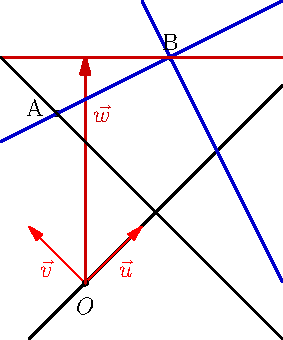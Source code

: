 import geometry;
size(5cm,0);
pen bpp=linewidth(bp);
coordsys R=cartesiansystem((0.5,-2), i=(1,1), j=(-1,1));
show("$O$","$\vec{u}$","$\vec{v}$", R, xpen=bpp,
     ypen=invisible);
point A=(0,1), B=(2,2);
vector w=vector(R, (2,2)); line AB=line(A,B);
dot("A", A, 2*dir(165)); dot("B", B, N);
show(Label("$\vec{w}$",Relative(0.75)), w, bp+0.8*red,
     Arrow(3mm));
draw(AB, bp+0.8*blue);
draw(perpendicular(B, AB), bp+0.8*blue);
draw(perpendicular(B, w), bp+0.8*red);
draw(perpendicular(A, R.i), bpp);
draw(box((-1,-3),(4,3)), invisible);
